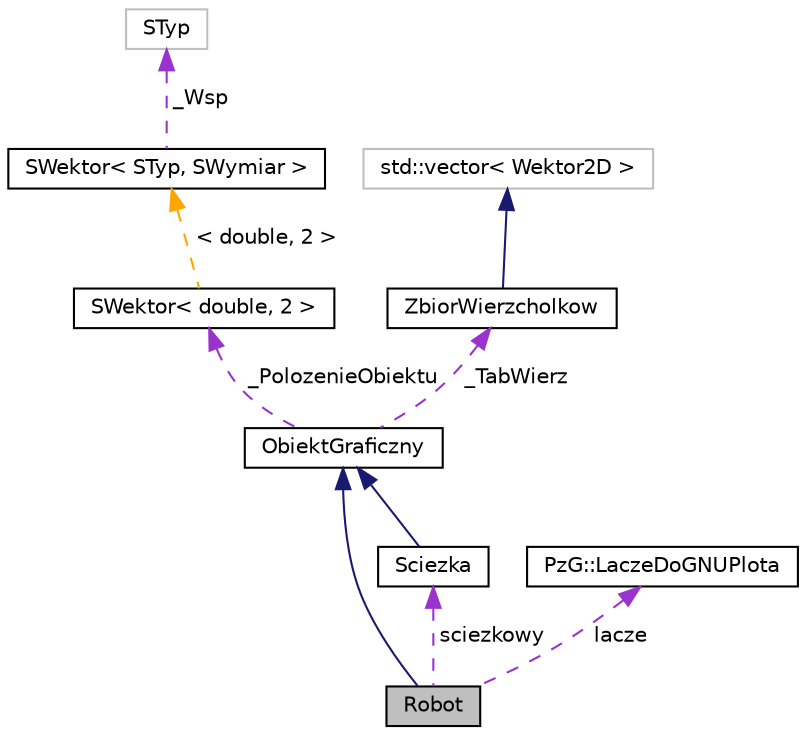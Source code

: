digraph "Robot"
{
  edge [fontname="Helvetica",fontsize="10",labelfontname="Helvetica",labelfontsize="10"];
  node [fontname="Helvetica",fontsize="10",shape=record];
  Node1 [label="Robot",height=0.2,width=0.4,color="black", fillcolor="grey75", style="filled", fontcolor="black"];
  Node2 -> Node1 [dir="back",color="midnightblue",fontsize="10",style="solid",fontname="Helvetica"];
  Node2 [label="ObiektGraficzny",height=0.2,width=0.4,color="black", fillcolor="white", style="filled",URL="$classObiektGraficzny.html",tooltip="Modeluje obiekt, który ma swoją reprezentację graficzną "];
  Node3 -> Node2 [dir="back",color="darkorchid3",fontsize="10",style="dashed",label=" _PolozenieObiektu" ,fontname="Helvetica"];
  Node3 [label="SWektor\< double, 2 \>",height=0.2,width=0.4,color="black", fillcolor="white", style="filled",URL="$classSWektor.html"];
  Node4 -> Node3 [dir="back",color="orange",fontsize="10",style="dashed",label=" \< double, 2 \>" ,fontname="Helvetica"];
  Node4 [label="SWektor\< STyp, SWymiar \>",height=0.2,width=0.4,color="black", fillcolor="white", style="filled",URL="$classSWektor.html",tooltip="Szablon klasy wektor parametryzowanej wymiarem i typem współrzędnych. "];
  Node5 -> Node4 [dir="back",color="darkorchid3",fontsize="10",style="dashed",label=" _Wsp" ,fontname="Helvetica"];
  Node5 [label="STyp",height=0.2,width=0.4,color="grey75", fillcolor="white", style="filled"];
  Node6 -> Node2 [dir="back",color="darkorchid3",fontsize="10",style="dashed",label=" _TabWierz" ,fontname="Helvetica"];
  Node6 [label="ZbiorWierzcholkow",height=0.2,width=0.4,color="black", fillcolor="white", style="filled",URL="$classZbiorWierzcholkow.html",tooltip="Modeluje kontener do którego są wrzucane wierzchołki obiektów. "];
  Node7 -> Node6 [dir="back",color="midnightblue",fontsize="10",style="solid",fontname="Helvetica"];
  Node7 [label="std::vector\< Wektor2D \>",height=0.2,width=0.4,color="grey75", fillcolor="white", style="filled"];
  Node8 -> Node1 [dir="back",color="darkorchid3",fontsize="10",style="dashed",label=" sciezkowy" ,fontname="Helvetica"];
  Node8 [label="Sciezka",height=0.2,width=0.4,color="black", fillcolor="white", style="filled",URL="$classSciezka.html",tooltip="Modeluje linię ciągnącą się za robotem. "];
  Node2 -> Node8 [dir="back",color="midnightblue",fontsize="10",style="solid",fontname="Helvetica"];
  Node9 -> Node1 [dir="back",color="darkorchid3",fontsize="10",style="dashed",label=" lacze" ,fontname="Helvetica"];
  Node9 [label="PzG::LaczeDoGNUPlota",height=0.2,width=0.4,color="black", fillcolor="white", style="filled",URL="$classPzG_1_1LaczeDoGNUPlota.html",tooltip="Klasa realizuje interfejs do programu GNUPlot. "];
}
